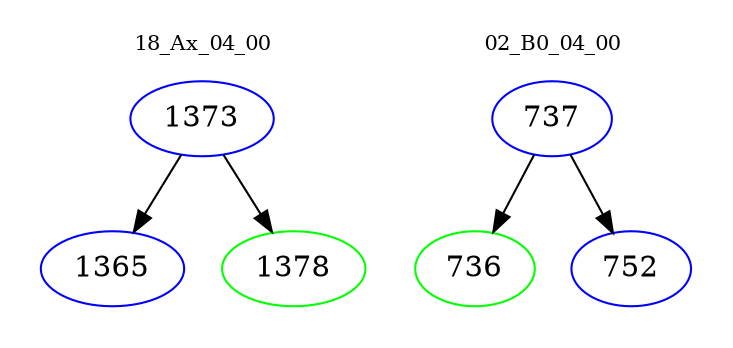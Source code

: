 digraph{
subgraph cluster_0 {
color = white
label = "18_Ax_04_00";
fontsize=10;
T0_1373 [label="1373", color="blue"]
T0_1373 -> T0_1365 [color="black"]
T0_1365 [label="1365", color="blue"]
T0_1373 -> T0_1378 [color="black"]
T0_1378 [label="1378", color="green"]
}
subgraph cluster_1 {
color = white
label = "02_B0_04_00";
fontsize=10;
T1_737 [label="737", color="blue"]
T1_737 -> T1_736 [color="black"]
T1_736 [label="736", color="green"]
T1_737 -> T1_752 [color="black"]
T1_752 [label="752", color="blue"]
}
}
